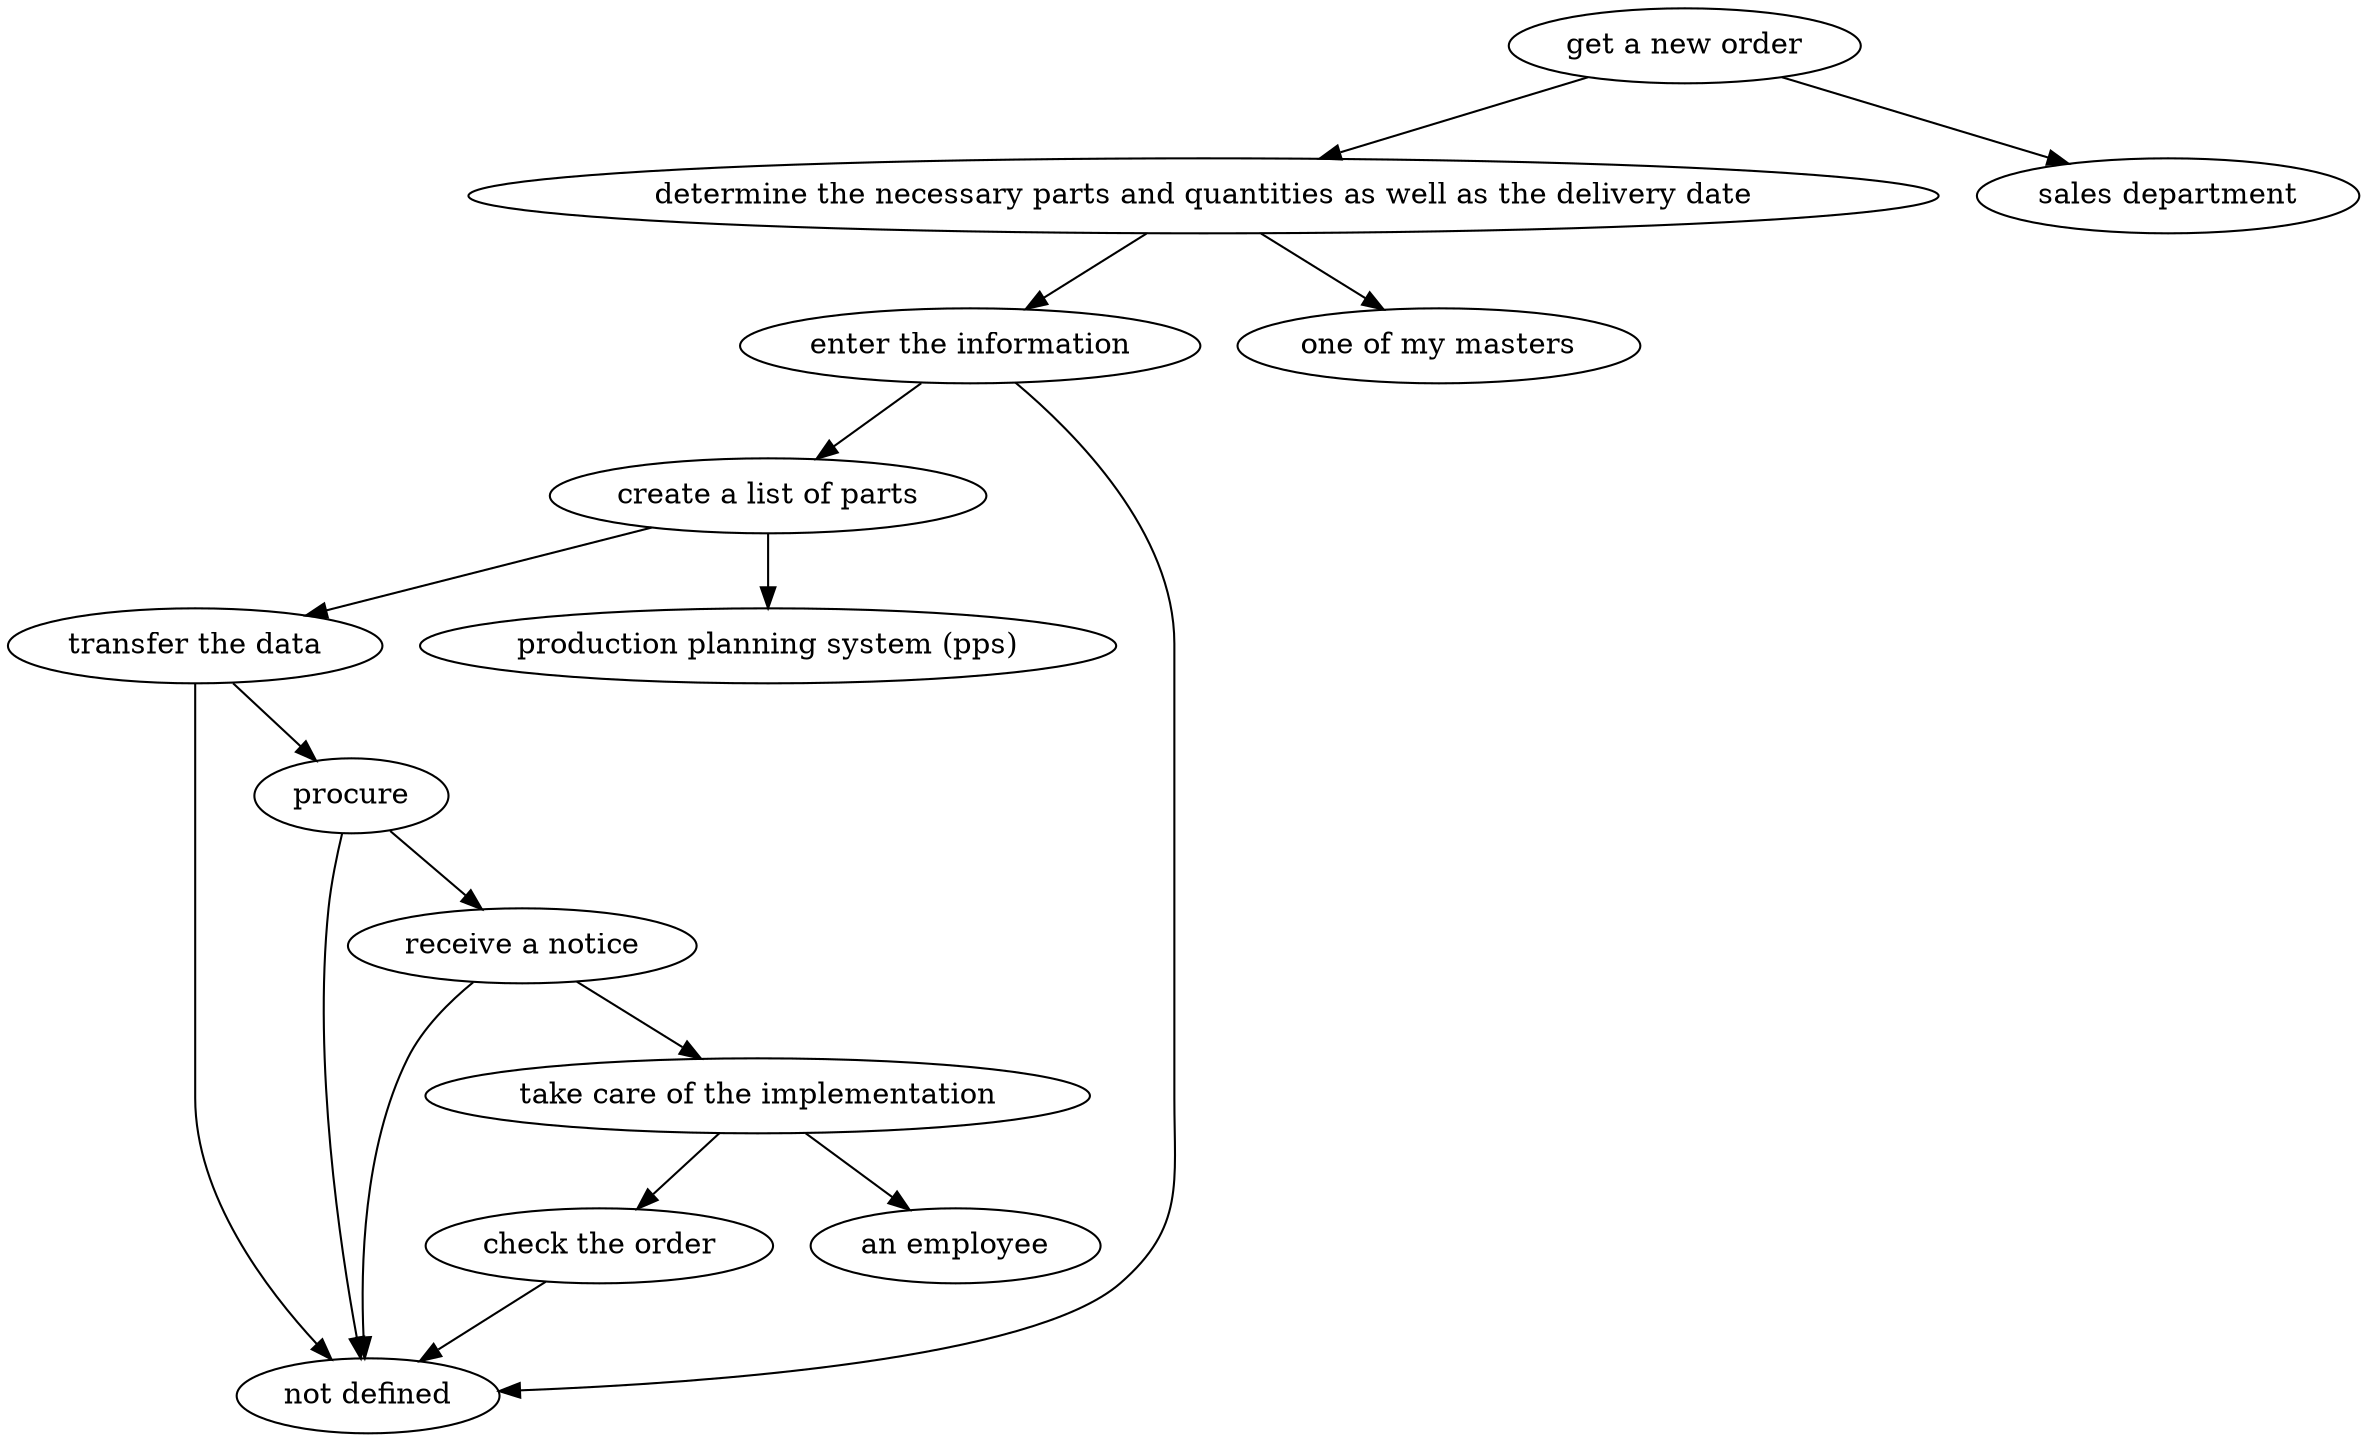 strict digraph "doc-6.3" {
	graph [name="doc-6.3"];
	"get a new order"	[attrs="{'type': 'Activity', 'label': 'get a new order'}"];
	"determine the necessary parts and quantities as well as the delivery date"	[attrs="{'type': 'Activity', 'label': 'determine the necessary parts and quantities as well as the delivery date'}"];
	"get a new order" -> "determine the necessary parts and quantities as well as the delivery date"	[attrs="{'type': 'flow', 'label': 'flow'}"];
	"sales department"	[attrs="{'type': 'Actor', 'label': 'sales department'}"];
	"get a new order" -> "sales department"	[attrs="{'type': 'actor performer', 'label': 'actor performer'}"];
	"enter the information"	[attrs="{'type': 'Activity', 'label': 'enter the information'}"];
	"determine the necessary parts and quantities as well as the delivery date" -> "enter the information"	[attrs="{'type': 'flow', 'label': 'flow'}"];
	"one of my masters"	[attrs="{'type': 'Actor', 'label': 'one of my masters'}"];
	"determine the necessary parts and quantities as well as the delivery date" -> "one of my masters"	[attrs="{'type': 'actor performer', 'label': 'actor performer'}"];
	"create a list of parts"	[attrs="{'type': 'Activity', 'label': 'create a list of parts'}"];
	"enter the information" -> "create a list of parts"	[attrs="{'type': 'flow', 'label': 'flow'}"];
	"not defined"	[attrs="{'type': 'Actor', 'label': 'not defined'}"];
	"enter the information" -> "not defined"	[attrs="{'type': 'actor performer', 'label': 'actor performer'}"];
	"transfer the data"	[attrs="{'type': 'Activity', 'label': 'transfer the data'}"];
	"create a list of parts" -> "transfer the data"	[attrs="{'type': 'flow', 'label': 'flow'}"];
	"production planning system (pps)"	[attrs="{'type': 'Actor', 'label': 'production planning system (pps)'}"];
	"create a list of parts" -> "production planning system (pps)"	[attrs="{'type': 'actor performer', 'label': 'actor performer'}"];
	procure	[attrs="{'type': 'Activity', 'label': 'procure'}"];
	"transfer the data" -> procure	[attrs="{'type': 'flow', 'label': 'flow'}"];
	"transfer the data" -> "not defined"	[attrs="{'type': 'actor performer', 'label': 'actor performer'}"];
	"receive a notice"	[attrs="{'type': 'Activity', 'label': 'receive a notice'}"];
	procure -> "receive a notice"	[attrs="{'type': 'flow', 'label': 'flow'}"];
	procure -> "not defined"	[attrs="{'type': 'actor performer', 'label': 'actor performer'}"];
	"take care of the implementation"	[attrs="{'type': 'Activity', 'label': 'take care of the implementation'}"];
	"receive a notice" -> "take care of the implementation"	[attrs="{'type': 'flow', 'label': 'flow'}"];
	"receive a notice" -> "not defined"	[attrs="{'type': 'actor performer', 'label': 'actor performer'}"];
	"check the order"	[attrs="{'type': 'Activity', 'label': 'check the order'}"];
	"take care of the implementation" -> "check the order"	[attrs="{'type': 'flow', 'label': 'flow'}"];
	"an employee"	[attrs="{'type': 'Actor', 'label': 'an employee'}"];
	"take care of the implementation" -> "an employee"	[attrs="{'type': 'actor performer', 'label': 'actor performer'}"];
	"check the order" -> "not defined"	[attrs="{'type': 'actor performer', 'label': 'actor performer'}"];
}
